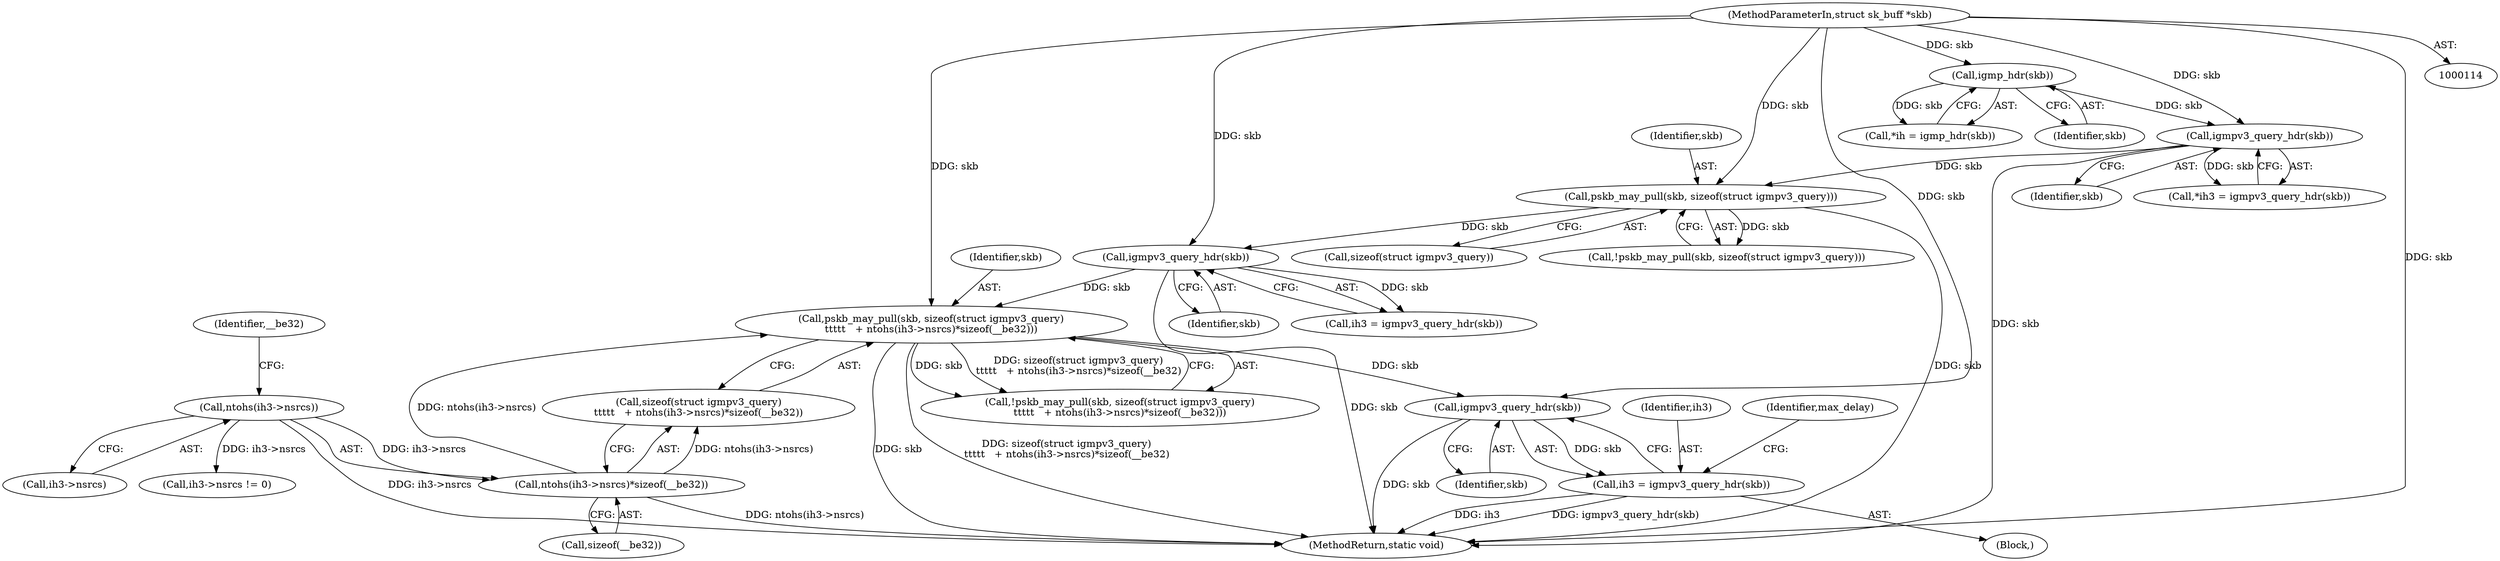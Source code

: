 digraph "0_linux_a8c1f65c79cbbb2f7da782d4c9d15639a9b94b27@pointer" {
"1000273" [label="(Call,igmpv3_query_hdr(skb))"];
"1000258" [label="(Call,pskb_may_pull(skb, sizeof(struct igmpv3_query)\n\t\t\t\t\t   + ntohs(ih3->nsrcs)*sizeof(__be32)))"];
"1000249" [label="(Call,igmpv3_query_hdr(skb))"];
"1000242" [label="(Call,pskb_may_pull(skb, sizeof(struct igmpv3_query)))"];
"1000127" [label="(Call,igmpv3_query_hdr(skb))"];
"1000122" [label="(Call,igmp_hdr(skb))"];
"1000116" [label="(MethodParameterIn,struct sk_buff *skb)"];
"1000263" [label="(Call,ntohs(ih3->nsrcs)*sizeof(__be32))"];
"1000264" [label="(Call,ntohs(ih3->nsrcs))"];
"1000271" [label="(Call,ih3 = igmpv3_query_hdr(skb))"];
"1000120" [label="(Call,*ih = igmp_hdr(skb))"];
"1000265" [label="(Call,ih3->nsrcs)"];
"1000250" [label="(Identifier,skb)"];
"1000258" [label="(Call,pskb_may_pull(skb, sizeof(struct igmpv3_query)\n\t\t\t\t\t   + ntohs(ih3->nsrcs)*sizeof(__be32)))"];
"1000273" [label="(Call,igmpv3_query_hdr(skb))"];
"1000268" [label="(Call,sizeof(__be32))"];
"1000122" [label="(Call,igmp_hdr(skb))"];
"1000127" [label="(Call,igmpv3_query_hdr(skb))"];
"1000241" [label="(Call,!pskb_may_pull(skb, sizeof(struct igmpv3_query)))"];
"1000276" [label="(Identifier,max_delay)"];
"1000269" [label="(Identifier,__be32)"];
"1000396" [label="(MethodReturn,static void)"];
"1000243" [label="(Identifier,skb)"];
"1000125" [label="(Call,*ih3 = igmpv3_query_hdr(skb))"];
"1000242" [label="(Call,pskb_may_pull(skb, sizeof(struct igmpv3_query)))"];
"1000257" [label="(Call,!pskb_may_pull(skb, sizeof(struct igmpv3_query)\n\t\t\t\t\t   + ntohs(ih3->nsrcs)*sizeof(__be32)))"];
"1000272" [label="(Identifier,ih3)"];
"1000264" [label="(Call,ntohs(ih3->nsrcs))"];
"1000255" [label="(Block,)"];
"1000260" [label="(Call,sizeof(struct igmpv3_query)\n\t\t\t\t\t   + ntohs(ih3->nsrcs)*sizeof(__be32))"];
"1000249" [label="(Call,igmpv3_query_hdr(skb))"];
"1000247" [label="(Call,ih3 = igmpv3_query_hdr(skb))"];
"1000128" [label="(Identifier,skb)"];
"1000263" [label="(Call,ntohs(ih3->nsrcs)*sizeof(__be32))"];
"1000116" [label="(MethodParameterIn,struct sk_buff *skb)"];
"1000123" [label="(Identifier,skb)"];
"1000271" [label="(Call,ih3 = igmpv3_query_hdr(skb))"];
"1000259" [label="(Identifier,skb)"];
"1000321" [label="(Call,ih3->nsrcs != 0)"];
"1000244" [label="(Call,sizeof(struct igmpv3_query))"];
"1000274" [label="(Identifier,skb)"];
"1000273" -> "1000271"  [label="AST: "];
"1000273" -> "1000274"  [label="CFG: "];
"1000274" -> "1000273"  [label="AST: "];
"1000271" -> "1000273"  [label="CFG: "];
"1000273" -> "1000396"  [label="DDG: skb"];
"1000273" -> "1000271"  [label="DDG: skb"];
"1000258" -> "1000273"  [label="DDG: skb"];
"1000116" -> "1000273"  [label="DDG: skb"];
"1000258" -> "1000257"  [label="AST: "];
"1000258" -> "1000260"  [label="CFG: "];
"1000259" -> "1000258"  [label="AST: "];
"1000260" -> "1000258"  [label="AST: "];
"1000257" -> "1000258"  [label="CFG: "];
"1000258" -> "1000396"  [label="DDG: skb"];
"1000258" -> "1000396"  [label="DDG: sizeof(struct igmpv3_query)\n\t\t\t\t\t   + ntohs(ih3->nsrcs)*sizeof(__be32)"];
"1000258" -> "1000257"  [label="DDG: skb"];
"1000258" -> "1000257"  [label="DDG: sizeof(struct igmpv3_query)\n\t\t\t\t\t   + ntohs(ih3->nsrcs)*sizeof(__be32)"];
"1000249" -> "1000258"  [label="DDG: skb"];
"1000116" -> "1000258"  [label="DDG: skb"];
"1000263" -> "1000258"  [label="DDG: ntohs(ih3->nsrcs)"];
"1000249" -> "1000247"  [label="AST: "];
"1000249" -> "1000250"  [label="CFG: "];
"1000250" -> "1000249"  [label="AST: "];
"1000247" -> "1000249"  [label="CFG: "];
"1000249" -> "1000396"  [label="DDG: skb"];
"1000249" -> "1000247"  [label="DDG: skb"];
"1000242" -> "1000249"  [label="DDG: skb"];
"1000116" -> "1000249"  [label="DDG: skb"];
"1000242" -> "1000241"  [label="AST: "];
"1000242" -> "1000244"  [label="CFG: "];
"1000243" -> "1000242"  [label="AST: "];
"1000244" -> "1000242"  [label="AST: "];
"1000241" -> "1000242"  [label="CFG: "];
"1000242" -> "1000396"  [label="DDG: skb"];
"1000242" -> "1000241"  [label="DDG: skb"];
"1000127" -> "1000242"  [label="DDG: skb"];
"1000116" -> "1000242"  [label="DDG: skb"];
"1000127" -> "1000125"  [label="AST: "];
"1000127" -> "1000128"  [label="CFG: "];
"1000128" -> "1000127"  [label="AST: "];
"1000125" -> "1000127"  [label="CFG: "];
"1000127" -> "1000396"  [label="DDG: skb"];
"1000127" -> "1000125"  [label="DDG: skb"];
"1000122" -> "1000127"  [label="DDG: skb"];
"1000116" -> "1000127"  [label="DDG: skb"];
"1000122" -> "1000120"  [label="AST: "];
"1000122" -> "1000123"  [label="CFG: "];
"1000123" -> "1000122"  [label="AST: "];
"1000120" -> "1000122"  [label="CFG: "];
"1000122" -> "1000120"  [label="DDG: skb"];
"1000116" -> "1000122"  [label="DDG: skb"];
"1000116" -> "1000114"  [label="AST: "];
"1000116" -> "1000396"  [label="DDG: skb"];
"1000263" -> "1000260"  [label="AST: "];
"1000263" -> "1000268"  [label="CFG: "];
"1000264" -> "1000263"  [label="AST: "];
"1000268" -> "1000263"  [label="AST: "];
"1000260" -> "1000263"  [label="CFG: "];
"1000263" -> "1000396"  [label="DDG: ntohs(ih3->nsrcs)"];
"1000263" -> "1000260"  [label="DDG: ntohs(ih3->nsrcs)"];
"1000264" -> "1000263"  [label="DDG: ih3->nsrcs"];
"1000264" -> "1000265"  [label="CFG: "];
"1000265" -> "1000264"  [label="AST: "];
"1000269" -> "1000264"  [label="CFG: "];
"1000264" -> "1000396"  [label="DDG: ih3->nsrcs"];
"1000264" -> "1000321"  [label="DDG: ih3->nsrcs"];
"1000271" -> "1000255"  [label="AST: "];
"1000272" -> "1000271"  [label="AST: "];
"1000276" -> "1000271"  [label="CFG: "];
"1000271" -> "1000396"  [label="DDG: igmpv3_query_hdr(skb)"];
"1000271" -> "1000396"  [label="DDG: ih3"];
}
